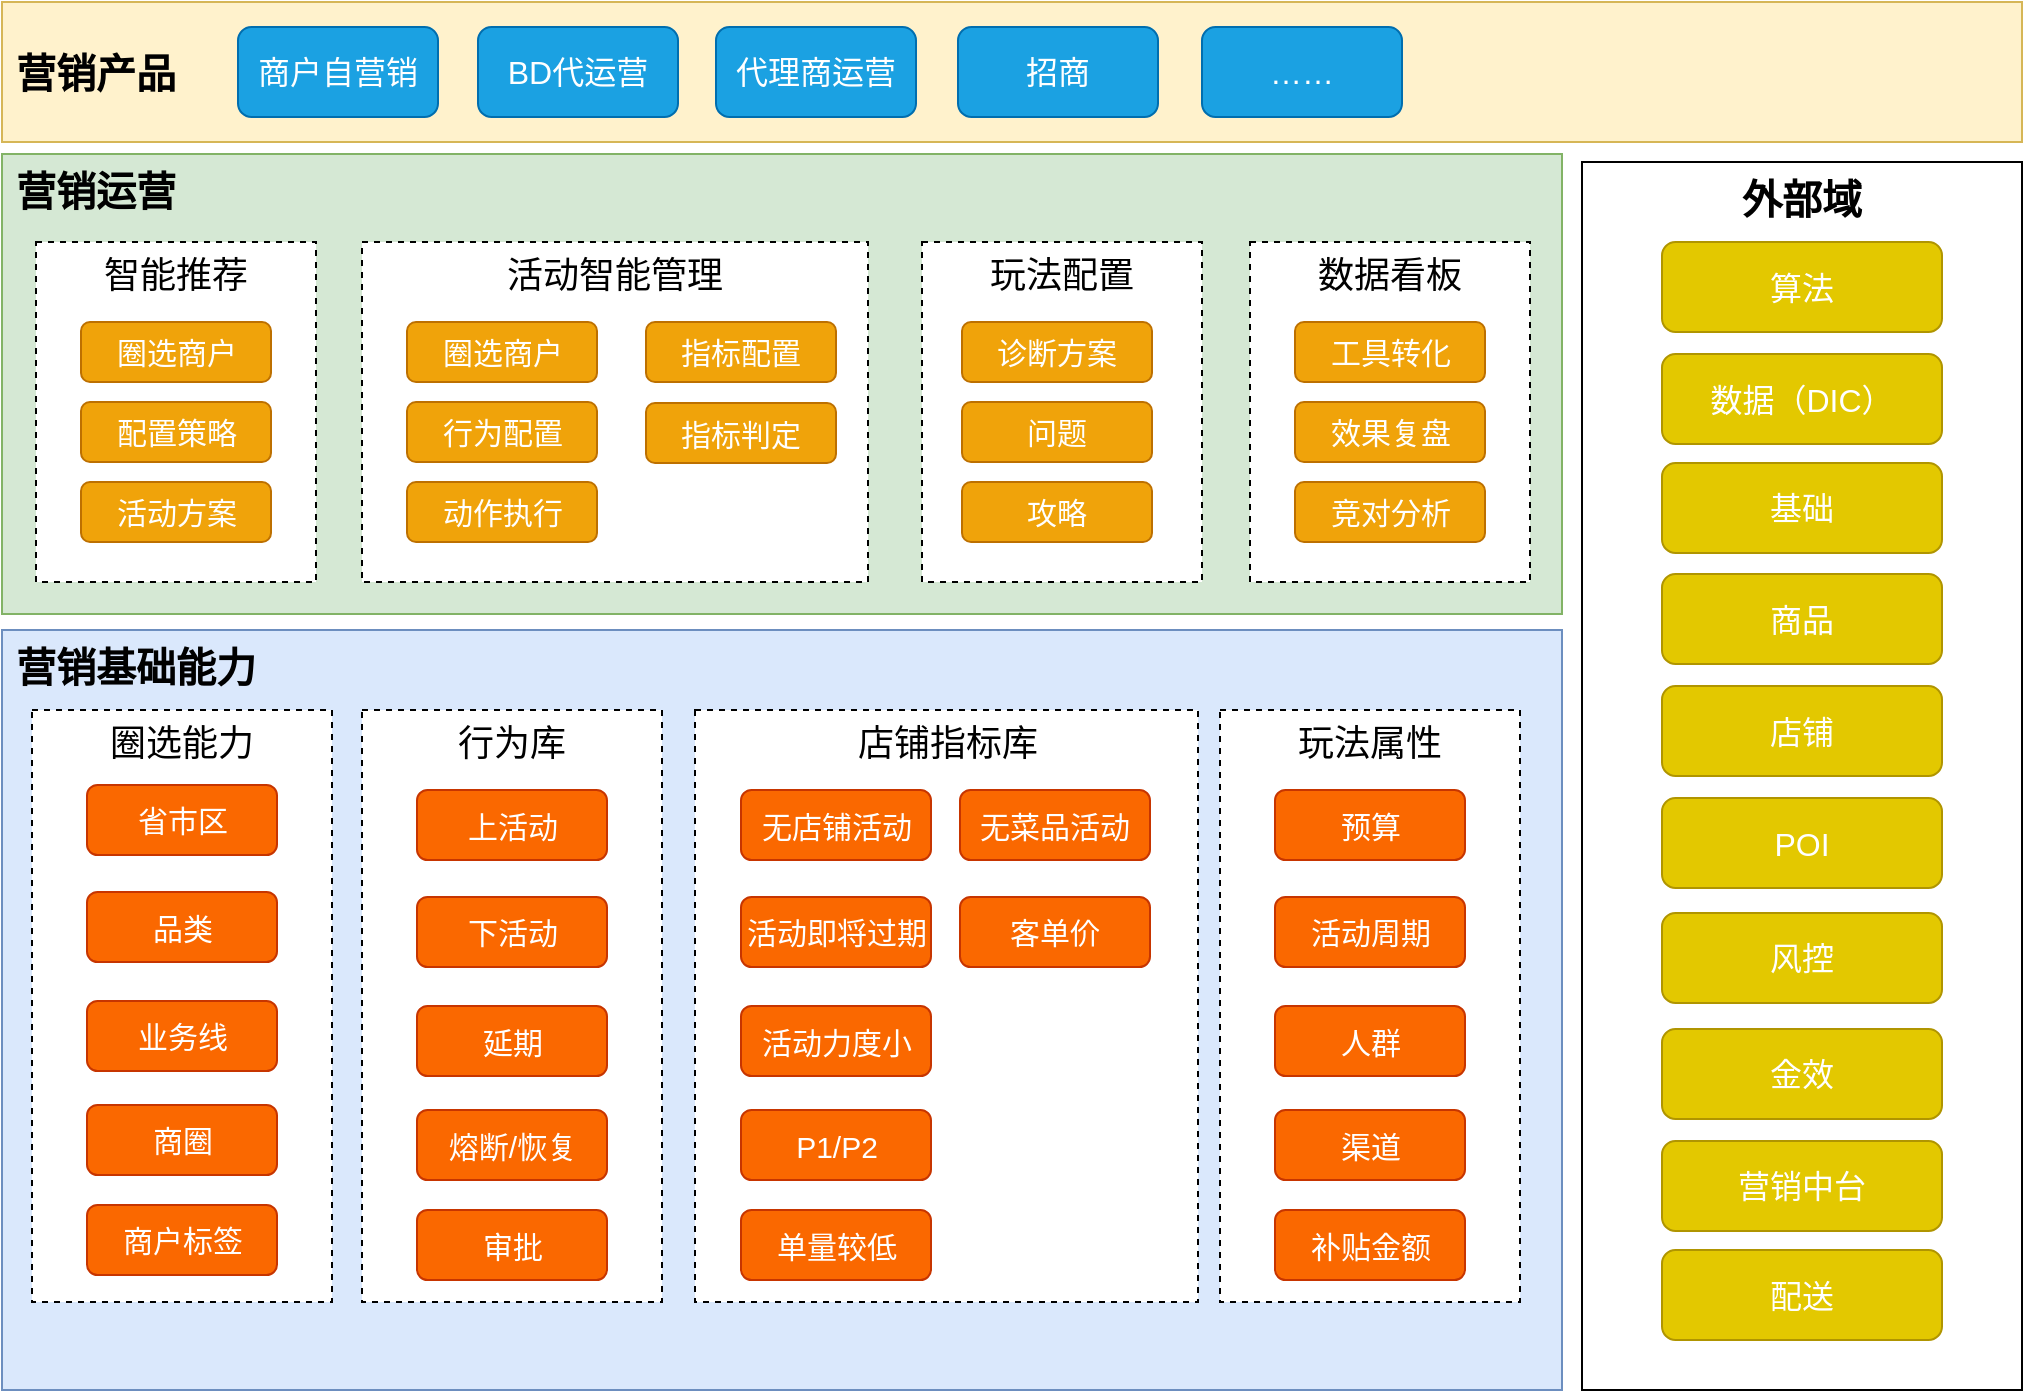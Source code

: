 <mxfile version="13.9.2" type="github">
  <diagram id="0Wzph2bKtdlOJ9eP10Uj" name="Page-1">
    <mxGraphModel dx="1087" dy="723" grid="1" gridSize="10" guides="1" tooltips="1" connect="1" arrows="1" fold="1" page="1" pageScale="1" pageWidth="827" pageHeight="1169" math="0" shadow="0">
      <root>
        <mxCell id="0" />
        <mxCell id="1" parent="0" />
        <mxCell id="LFt05iVWnmAkS2H069Ms-1" value="营销产品" style="rounded=0;whiteSpace=wrap;html=1;fillColor=#fff2cc;strokeColor=#d6b656;fontSize=20;fontStyle=1;align=left;spacingLeft=5;" vertex="1" parent="1">
          <mxGeometry x="10" y="10" width="1010" height="70" as="geometry" />
        </mxCell>
        <mxCell id="LFt05iVWnmAkS2H069Ms-2" value="商户自营销" style="rounded=1;whiteSpace=wrap;html=1;fontSize=16;align=center;fillColor=#1ba1e2;strokeColor=#006EAF;fontColor=#ffffff;" vertex="1" parent="1">
          <mxGeometry x="128" y="22.5" width="100" height="45" as="geometry" />
        </mxCell>
        <mxCell id="LFt05iVWnmAkS2H069Ms-3" value="BD代运营" style="rounded=1;whiteSpace=wrap;html=1;fontSize=16;align=center;fillColor=#1ba1e2;strokeColor=#006EAF;fontColor=#ffffff;" vertex="1" parent="1">
          <mxGeometry x="248" y="22.5" width="100" height="45" as="geometry" />
        </mxCell>
        <mxCell id="LFt05iVWnmAkS2H069Ms-4" value="……" style="rounded=1;whiteSpace=wrap;html=1;fontSize=16;align=center;fillColor=#1ba1e2;strokeColor=#006EAF;fontColor=#ffffff;" vertex="1" parent="1">
          <mxGeometry x="610" y="22.5" width="100" height="45" as="geometry" />
        </mxCell>
        <mxCell id="LFt05iVWnmAkS2H069Ms-5" value="招商" style="rounded=1;whiteSpace=wrap;html=1;fontSize=16;align=center;fillColor=#1ba1e2;strokeColor=#006EAF;fontColor=#ffffff;" vertex="1" parent="1">
          <mxGeometry x="488" y="22.5" width="100" height="45" as="geometry" />
        </mxCell>
        <mxCell id="LFt05iVWnmAkS2H069Ms-6" value="代理商运营" style="rounded=1;whiteSpace=wrap;html=1;fontSize=16;align=center;fillColor=#1ba1e2;strokeColor=#006EAF;fontColor=#ffffff;" vertex="1" parent="1">
          <mxGeometry x="367" y="22.5" width="100" height="45" as="geometry" />
        </mxCell>
        <mxCell id="LFt05iVWnmAkS2H069Ms-7" value="营销运营" style="rounded=0;whiteSpace=wrap;html=1;fontSize=20;align=left;fillColor=#d5e8d4;strokeColor=#82b366;fontStyle=1;verticalAlign=top;spacingLeft=5;" vertex="1" parent="1">
          <mxGeometry x="10" y="86" width="780" height="230" as="geometry" />
        </mxCell>
        <mxCell id="LFt05iVWnmAkS2H069Ms-8" value="营销基础能力" style="rounded=0;whiteSpace=wrap;html=1;fontSize=20;align=left;fillColor=#dae8fc;strokeColor=#6c8ebf;fontStyle=1;verticalAlign=top;spacingLeft=5;" vertex="1" parent="1">
          <mxGeometry x="10" y="324" width="780" height="380" as="geometry" />
        </mxCell>
        <mxCell id="LFt05iVWnmAkS2H069Ms-10" value="外部域" style="rounded=0;whiteSpace=wrap;html=1;fontSize=20;align=center;verticalAlign=top;fontStyle=1" vertex="1" parent="1">
          <mxGeometry x="800" y="90" width="220" height="614" as="geometry" />
        </mxCell>
        <mxCell id="LFt05iVWnmAkS2H069Ms-11" value="智能推荐" style="rounded=0;whiteSpace=wrap;html=1;fontSize=18;align=center;verticalAlign=top;dashed=1;" vertex="1" parent="1">
          <mxGeometry x="27" y="130" width="140" height="170" as="geometry" />
        </mxCell>
        <mxCell id="LFt05iVWnmAkS2H069Ms-12" value="圈选商户" style="rounded=1;whiteSpace=wrap;html=1;fontSize=15;align=center;fillColor=#f0a30a;strokeColor=#BD7000;fontColor=#ffffff;" vertex="1" parent="1">
          <mxGeometry x="49.5" y="170" width="95" height="30" as="geometry" />
        </mxCell>
        <mxCell id="LFt05iVWnmAkS2H069Ms-13" value="配置策略" style="rounded=1;whiteSpace=wrap;html=1;fontSize=15;align=center;fillColor=#f0a30a;strokeColor=#BD7000;fontColor=#ffffff;" vertex="1" parent="1">
          <mxGeometry x="49.5" y="210" width="95" height="30" as="geometry" />
        </mxCell>
        <mxCell id="LFt05iVWnmAkS2H069Ms-14" value="活动方案" style="rounded=1;whiteSpace=wrap;html=1;fontSize=15;align=center;fillColor=#f0a30a;strokeColor=#BD7000;fontColor=#ffffff;" vertex="1" parent="1">
          <mxGeometry x="49.5" y="250" width="95" height="30" as="geometry" />
        </mxCell>
        <mxCell id="LFt05iVWnmAkS2H069Ms-15" value="活动智能管理" style="rounded=0;whiteSpace=wrap;html=1;fontSize=18;align=center;verticalAlign=top;dashed=1;" vertex="1" parent="1">
          <mxGeometry x="190" y="130" width="253" height="170" as="geometry" />
        </mxCell>
        <mxCell id="LFt05iVWnmAkS2H069Ms-16" value="圈选商户" style="rounded=1;whiteSpace=wrap;html=1;fontSize=15;align=center;fillColor=#f0a30a;strokeColor=#BD7000;fontColor=#ffffff;" vertex="1" parent="1">
          <mxGeometry x="212.5" y="170" width="95" height="30" as="geometry" />
        </mxCell>
        <mxCell id="LFt05iVWnmAkS2H069Ms-17" value="行为配置" style="rounded=1;whiteSpace=wrap;html=1;fontSize=15;align=center;fillColor=#f0a30a;strokeColor=#BD7000;fontColor=#ffffff;" vertex="1" parent="1">
          <mxGeometry x="212.5" y="210" width="95" height="30" as="geometry" />
        </mxCell>
        <mxCell id="LFt05iVWnmAkS2H069Ms-18" value="动作执行" style="rounded=1;whiteSpace=wrap;html=1;fontSize=15;align=center;fillColor=#f0a30a;strokeColor=#BD7000;fontColor=#ffffff;" vertex="1" parent="1">
          <mxGeometry x="212.5" y="250" width="95" height="30" as="geometry" />
        </mxCell>
        <mxCell id="LFt05iVWnmAkS2H069Ms-19" value="玩法配置" style="rounded=0;whiteSpace=wrap;html=1;fontSize=18;align=center;verticalAlign=top;dashed=1;" vertex="1" parent="1">
          <mxGeometry x="470" y="130" width="140" height="170" as="geometry" />
        </mxCell>
        <mxCell id="LFt05iVWnmAkS2H069Ms-20" value="诊断方案" style="rounded=1;whiteSpace=wrap;html=1;fontSize=15;align=center;fillColor=#f0a30a;strokeColor=#BD7000;fontColor=#ffffff;" vertex="1" parent="1">
          <mxGeometry x="490" y="170" width="95" height="30" as="geometry" />
        </mxCell>
        <mxCell id="LFt05iVWnmAkS2H069Ms-21" value="问题" style="rounded=1;whiteSpace=wrap;html=1;fontSize=15;align=center;fillColor=#f0a30a;strokeColor=#BD7000;fontColor=#ffffff;" vertex="1" parent="1">
          <mxGeometry x="490" y="210" width="95" height="30" as="geometry" />
        </mxCell>
        <mxCell id="LFt05iVWnmAkS2H069Ms-22" value="攻略" style="rounded=1;whiteSpace=wrap;html=1;fontSize=15;align=center;fillColor=#f0a30a;strokeColor=#BD7000;fontColor=#ffffff;" vertex="1" parent="1">
          <mxGeometry x="490" y="250" width="95" height="30" as="geometry" />
        </mxCell>
        <mxCell id="LFt05iVWnmAkS2H069Ms-27" value="数据看板" style="rounded=0;whiteSpace=wrap;html=1;fontSize=18;align=center;verticalAlign=top;dashed=1;" vertex="1" parent="1">
          <mxGeometry x="634" y="130" width="140" height="170" as="geometry" />
        </mxCell>
        <mxCell id="LFt05iVWnmAkS2H069Ms-28" value="工具转化" style="rounded=1;whiteSpace=wrap;html=1;fontSize=15;align=center;fillColor=#f0a30a;strokeColor=#BD7000;fontColor=#ffffff;" vertex="1" parent="1">
          <mxGeometry x="656.5" y="170" width="95" height="30" as="geometry" />
        </mxCell>
        <mxCell id="LFt05iVWnmAkS2H069Ms-29" value="效果复盘" style="rounded=1;whiteSpace=wrap;html=1;fontSize=15;align=center;fillColor=#f0a30a;strokeColor=#BD7000;fontColor=#ffffff;" vertex="1" parent="1">
          <mxGeometry x="656.5" y="210" width="95" height="30" as="geometry" />
        </mxCell>
        <mxCell id="LFt05iVWnmAkS2H069Ms-30" value="圈选能力" style="rounded=0;whiteSpace=wrap;html=1;fontSize=18;align=center;verticalAlign=top;dashed=1;" vertex="1" parent="1">
          <mxGeometry x="25" y="364" width="150" height="296" as="geometry" />
        </mxCell>
        <mxCell id="LFt05iVWnmAkS2H069Ms-31" value="省市区" style="rounded=1;whiteSpace=wrap;html=1;fontSize=15;align=center;fillColor=#fa6800;strokeColor=#C73500;fontColor=#ffffff;" vertex="1" parent="1">
          <mxGeometry x="52.5" y="401.5" width="95" height="35" as="geometry" />
        </mxCell>
        <mxCell id="LFt05iVWnmAkS2H069Ms-32" value="品类" style="rounded=1;whiteSpace=wrap;html=1;fontSize=15;align=center;fillColor=#fa6800;strokeColor=#C73500;fontColor=#ffffff;" vertex="1" parent="1">
          <mxGeometry x="52.5" y="455" width="95" height="35" as="geometry" />
        </mxCell>
        <mxCell id="LFt05iVWnmAkS2H069Ms-33" value="业务线" style="rounded=1;whiteSpace=wrap;html=1;fontSize=15;align=center;fillColor=#fa6800;strokeColor=#C73500;fontColor=#ffffff;" vertex="1" parent="1">
          <mxGeometry x="52.5" y="509.5" width="95" height="35" as="geometry" />
        </mxCell>
        <mxCell id="LFt05iVWnmAkS2H069Ms-34" value="商圈" style="rounded=1;whiteSpace=wrap;html=1;fontSize=15;align=center;fillColor=#fa6800;strokeColor=#C73500;fontColor=#ffffff;" vertex="1" parent="1">
          <mxGeometry x="52.5" y="561.5" width="95" height="35" as="geometry" />
        </mxCell>
        <mxCell id="LFt05iVWnmAkS2H069Ms-35" value="行为库" style="rounded=0;whiteSpace=wrap;html=1;fontSize=18;align=center;verticalAlign=top;dashed=1;" vertex="1" parent="1">
          <mxGeometry x="190" y="364" width="150" height="296" as="geometry" />
        </mxCell>
        <mxCell id="LFt05iVWnmAkS2H069Ms-36" value="上活动" style="rounded=1;whiteSpace=wrap;html=1;fontSize=15;align=center;fillColor=#fa6800;strokeColor=#C73500;fontColor=#ffffff;" vertex="1" parent="1">
          <mxGeometry x="217.5" y="404" width="95" height="35" as="geometry" />
        </mxCell>
        <mxCell id="LFt05iVWnmAkS2H069Ms-37" value="下活动" style="rounded=1;whiteSpace=wrap;html=1;fontSize=15;align=center;fillColor=#fa6800;strokeColor=#C73500;fontColor=#ffffff;" vertex="1" parent="1">
          <mxGeometry x="217.5" y="457.5" width="95" height="35" as="geometry" />
        </mxCell>
        <mxCell id="LFt05iVWnmAkS2H069Ms-38" value="延期" style="rounded=1;whiteSpace=wrap;html=1;fontSize=15;align=center;fillColor=#fa6800;strokeColor=#C73500;fontColor=#ffffff;" vertex="1" parent="1">
          <mxGeometry x="217.5" y="512" width="95" height="35" as="geometry" />
        </mxCell>
        <mxCell id="LFt05iVWnmAkS2H069Ms-39" value="熔断/恢复" style="rounded=1;whiteSpace=wrap;html=1;fontSize=15;align=center;fillColor=#fa6800;strokeColor=#C73500;fontColor=#ffffff;" vertex="1" parent="1">
          <mxGeometry x="217.5" y="564" width="95" height="35" as="geometry" />
        </mxCell>
        <mxCell id="LFt05iVWnmAkS2H069Ms-40" value="店铺指标库" style="rounded=0;whiteSpace=wrap;html=1;fontSize=18;align=center;verticalAlign=top;dashed=1;" vertex="1" parent="1">
          <mxGeometry x="356.5" y="364" width="251.5" height="296" as="geometry" />
        </mxCell>
        <mxCell id="LFt05iVWnmAkS2H069Ms-46" value="P1/P2" style="rounded=1;whiteSpace=wrap;html=1;fontSize=15;align=center;fillColor=#fa6800;strokeColor=#C73500;fontColor=#ffffff;" vertex="1" parent="1">
          <mxGeometry x="379.5" y="564" width="95" height="35" as="geometry" />
        </mxCell>
        <mxCell id="LFt05iVWnmAkS2H069Ms-47" value="无菜品活动" style="rounded=1;whiteSpace=wrap;html=1;fontSize=15;align=center;fillColor=#fa6800;strokeColor=#C73500;fontColor=#ffffff;" vertex="1" parent="1">
          <mxGeometry x="489" y="404" width="95" height="35" as="geometry" />
        </mxCell>
        <mxCell id="LFt05iVWnmAkS2H069Ms-48" value="客单价" style="rounded=1;whiteSpace=wrap;html=1;fontSize=15;align=center;fillColor=#fa6800;strokeColor=#C73500;fontColor=#ffffff;" vertex="1" parent="1">
          <mxGeometry x="489" y="457.5" width="95" height="35" as="geometry" />
        </mxCell>
        <mxCell id="LFt05iVWnmAkS2H069Ms-49" value="无店铺活动" style="rounded=1;whiteSpace=wrap;html=1;fontSize=15;align=center;fillColor=#fa6800;strokeColor=#C73500;fontColor=#ffffff;" vertex="1" parent="1">
          <mxGeometry x="379.5" y="404" width="95" height="35" as="geometry" />
        </mxCell>
        <mxCell id="LFt05iVWnmAkS2H069Ms-54" value="算法" style="rounded=1;whiteSpace=wrap;html=1;fontSize=16;align=center;fillColor=#e3c800;strokeColor=#B09500;fontColor=#ffffff;" vertex="1" parent="1">
          <mxGeometry x="840" y="130" width="140" height="45" as="geometry" />
        </mxCell>
        <mxCell id="LFt05iVWnmAkS2H069Ms-55" value="数据（DIC）" style="rounded=1;whiteSpace=wrap;html=1;fontSize=16;align=center;fillColor=#e3c800;strokeColor=#B09500;fontColor=#ffffff;" vertex="1" parent="1">
          <mxGeometry x="840" y="186" width="140" height="45" as="geometry" />
        </mxCell>
        <mxCell id="LFt05iVWnmAkS2H069Ms-56" value="基础" style="rounded=1;whiteSpace=wrap;html=1;fontSize=16;align=center;fillColor=#e3c800;strokeColor=#B09500;fontColor=#ffffff;" vertex="1" parent="1">
          <mxGeometry x="840" y="240.5" width="140" height="45" as="geometry" />
        </mxCell>
        <mxCell id="LFt05iVWnmAkS2H069Ms-57" value="商品" style="rounded=1;whiteSpace=wrap;html=1;fontSize=16;align=center;fillColor=#e3c800;strokeColor=#B09500;fontColor=#ffffff;" vertex="1" parent="1">
          <mxGeometry x="840" y="296" width="140" height="45" as="geometry" />
        </mxCell>
        <mxCell id="LFt05iVWnmAkS2H069Ms-58" value="店铺" style="rounded=1;whiteSpace=wrap;html=1;fontSize=16;align=center;fillColor=#e3c800;strokeColor=#B09500;fontColor=#ffffff;" vertex="1" parent="1">
          <mxGeometry x="840" y="352" width="140" height="45" as="geometry" />
        </mxCell>
        <mxCell id="LFt05iVWnmAkS2H069Ms-59" value="风控" style="rounded=1;whiteSpace=wrap;html=1;fontSize=16;align=center;fillColor=#e3c800;strokeColor=#B09500;fontColor=#ffffff;" vertex="1" parent="1">
          <mxGeometry x="840" y="465.5" width="140" height="45" as="geometry" />
        </mxCell>
        <mxCell id="LFt05iVWnmAkS2H069Ms-60" value="金效" style="rounded=1;whiteSpace=wrap;html=1;fontSize=16;align=center;fillColor=#e3c800;strokeColor=#B09500;fontColor=#ffffff;" vertex="1" parent="1">
          <mxGeometry x="840" y="523.5" width="140" height="45" as="geometry" />
        </mxCell>
        <mxCell id="LFt05iVWnmAkS2H069Ms-61" value="营销中台" style="rounded=1;whiteSpace=wrap;html=1;fontSize=16;align=center;fillColor=#e3c800;strokeColor=#B09500;fontColor=#ffffff;" vertex="1" parent="1">
          <mxGeometry x="840" y="579.5" width="140" height="45" as="geometry" />
        </mxCell>
        <mxCell id="LFt05iVWnmAkS2H069Ms-62" value="配送" style="rounded=1;whiteSpace=wrap;html=1;fontSize=16;align=center;fillColor=#e3c800;strokeColor=#B09500;fontColor=#ffffff;" vertex="1" parent="1">
          <mxGeometry x="840" y="634" width="140" height="45" as="geometry" />
        </mxCell>
        <mxCell id="LFt05iVWnmAkS2H069Ms-63" value="活动即将过期" style="rounded=1;whiteSpace=wrap;html=1;fontSize=15;align=center;fillColor=#fa6800;strokeColor=#C73500;fontColor=#ffffff;" vertex="1" parent="1">
          <mxGeometry x="379.5" y="457.5" width="95" height="35" as="geometry" />
        </mxCell>
        <mxCell id="LFt05iVWnmAkS2H069Ms-64" value="活动力度小" style="rounded=1;whiteSpace=wrap;html=1;fontSize=15;align=center;fillColor=#fa6800;strokeColor=#C73500;fontColor=#ffffff;" vertex="1" parent="1">
          <mxGeometry x="379.5" y="512" width="95" height="35" as="geometry" />
        </mxCell>
        <mxCell id="LFt05iVWnmAkS2H069Ms-65" value="单量较低" style="rounded=1;whiteSpace=wrap;html=1;fontSize=15;align=center;fillColor=#fa6800;strokeColor=#C73500;fontColor=#ffffff;" vertex="1" parent="1">
          <mxGeometry x="379.5" y="614" width="95" height="35" as="geometry" />
        </mxCell>
        <mxCell id="LFt05iVWnmAkS2H069Ms-67" value="审批" style="rounded=1;whiteSpace=wrap;html=1;fontSize=15;align=center;fillColor=#fa6800;strokeColor=#C73500;fontColor=#ffffff;" vertex="1" parent="1">
          <mxGeometry x="217.5" y="614" width="95" height="35" as="geometry" />
        </mxCell>
        <mxCell id="LFt05iVWnmAkS2H069Ms-68" value="商户标签" style="rounded=1;whiteSpace=wrap;html=1;fontSize=15;align=center;fillColor=#fa6800;strokeColor=#C73500;fontColor=#ffffff;" vertex="1" parent="1">
          <mxGeometry x="52.5" y="611.5" width="95" height="35" as="geometry" />
        </mxCell>
        <mxCell id="LFt05iVWnmAkS2H069Ms-69" value="玩法属性" style="rounded=0;whiteSpace=wrap;html=1;fontSize=18;align=center;verticalAlign=top;dashed=1;" vertex="1" parent="1">
          <mxGeometry x="619" y="364" width="150" height="296" as="geometry" />
        </mxCell>
        <mxCell id="LFt05iVWnmAkS2H069Ms-70" value="渠道" style="rounded=1;whiteSpace=wrap;html=1;fontSize=15;align=center;fillColor=#fa6800;strokeColor=#C73500;fontColor=#ffffff;" vertex="1" parent="1">
          <mxGeometry x="646.5" y="564" width="95" height="35" as="geometry" />
        </mxCell>
        <mxCell id="LFt05iVWnmAkS2H069Ms-73" value="预算" style="rounded=1;whiteSpace=wrap;html=1;fontSize=15;align=center;fillColor=#fa6800;strokeColor=#C73500;fontColor=#ffffff;" vertex="1" parent="1">
          <mxGeometry x="646.5" y="404" width="95" height="35" as="geometry" />
        </mxCell>
        <mxCell id="LFt05iVWnmAkS2H069Ms-74" value="活动周期" style="rounded=1;whiteSpace=wrap;html=1;fontSize=15;align=center;fillColor=#fa6800;strokeColor=#C73500;fontColor=#ffffff;" vertex="1" parent="1">
          <mxGeometry x="646.5" y="457.5" width="95" height="35" as="geometry" />
        </mxCell>
        <mxCell id="LFt05iVWnmAkS2H069Ms-75" value="人群" style="rounded=1;whiteSpace=wrap;html=1;fontSize=15;align=center;fillColor=#fa6800;strokeColor=#C73500;fontColor=#ffffff;" vertex="1" parent="1">
          <mxGeometry x="646.5" y="512" width="95" height="35" as="geometry" />
        </mxCell>
        <mxCell id="LFt05iVWnmAkS2H069Ms-76" value="补贴金额" style="rounded=1;whiteSpace=wrap;html=1;fontSize=15;align=center;fillColor=#fa6800;strokeColor=#C73500;fontColor=#ffffff;" vertex="1" parent="1">
          <mxGeometry x="646.5" y="614" width="95" height="35" as="geometry" />
        </mxCell>
        <mxCell id="LFt05iVWnmAkS2H069Ms-78" value="指标配置" style="rounded=1;whiteSpace=wrap;html=1;fontSize=15;align=center;fillColor=#f0a30a;strokeColor=#BD7000;fontColor=#ffffff;" vertex="1" parent="1">
          <mxGeometry x="332" y="170" width="95" height="30" as="geometry" />
        </mxCell>
        <mxCell id="LFt05iVWnmAkS2H069Ms-79" value="指标判定" style="rounded=1;whiteSpace=wrap;html=1;fontSize=15;align=center;fillColor=#f0a30a;strokeColor=#BD7000;fontColor=#ffffff;" vertex="1" parent="1">
          <mxGeometry x="332" y="210.5" width="95" height="30" as="geometry" />
        </mxCell>
        <mxCell id="LFt05iVWnmAkS2H069Ms-81" value="竞对分析" style="rounded=1;whiteSpace=wrap;html=1;fontSize=15;align=center;fillColor=#f0a30a;strokeColor=#BD7000;fontColor=#ffffff;" vertex="1" parent="1">
          <mxGeometry x="656.5" y="250" width="95" height="30" as="geometry" />
        </mxCell>
        <mxCell id="LFt05iVWnmAkS2H069Ms-82" value="POI" style="rounded=1;whiteSpace=wrap;html=1;fontSize=16;align=center;fillColor=#e3c800;strokeColor=#B09500;fontColor=#ffffff;" vertex="1" parent="1">
          <mxGeometry x="840" y="408" width="140" height="45" as="geometry" />
        </mxCell>
      </root>
    </mxGraphModel>
  </diagram>
</mxfile>
